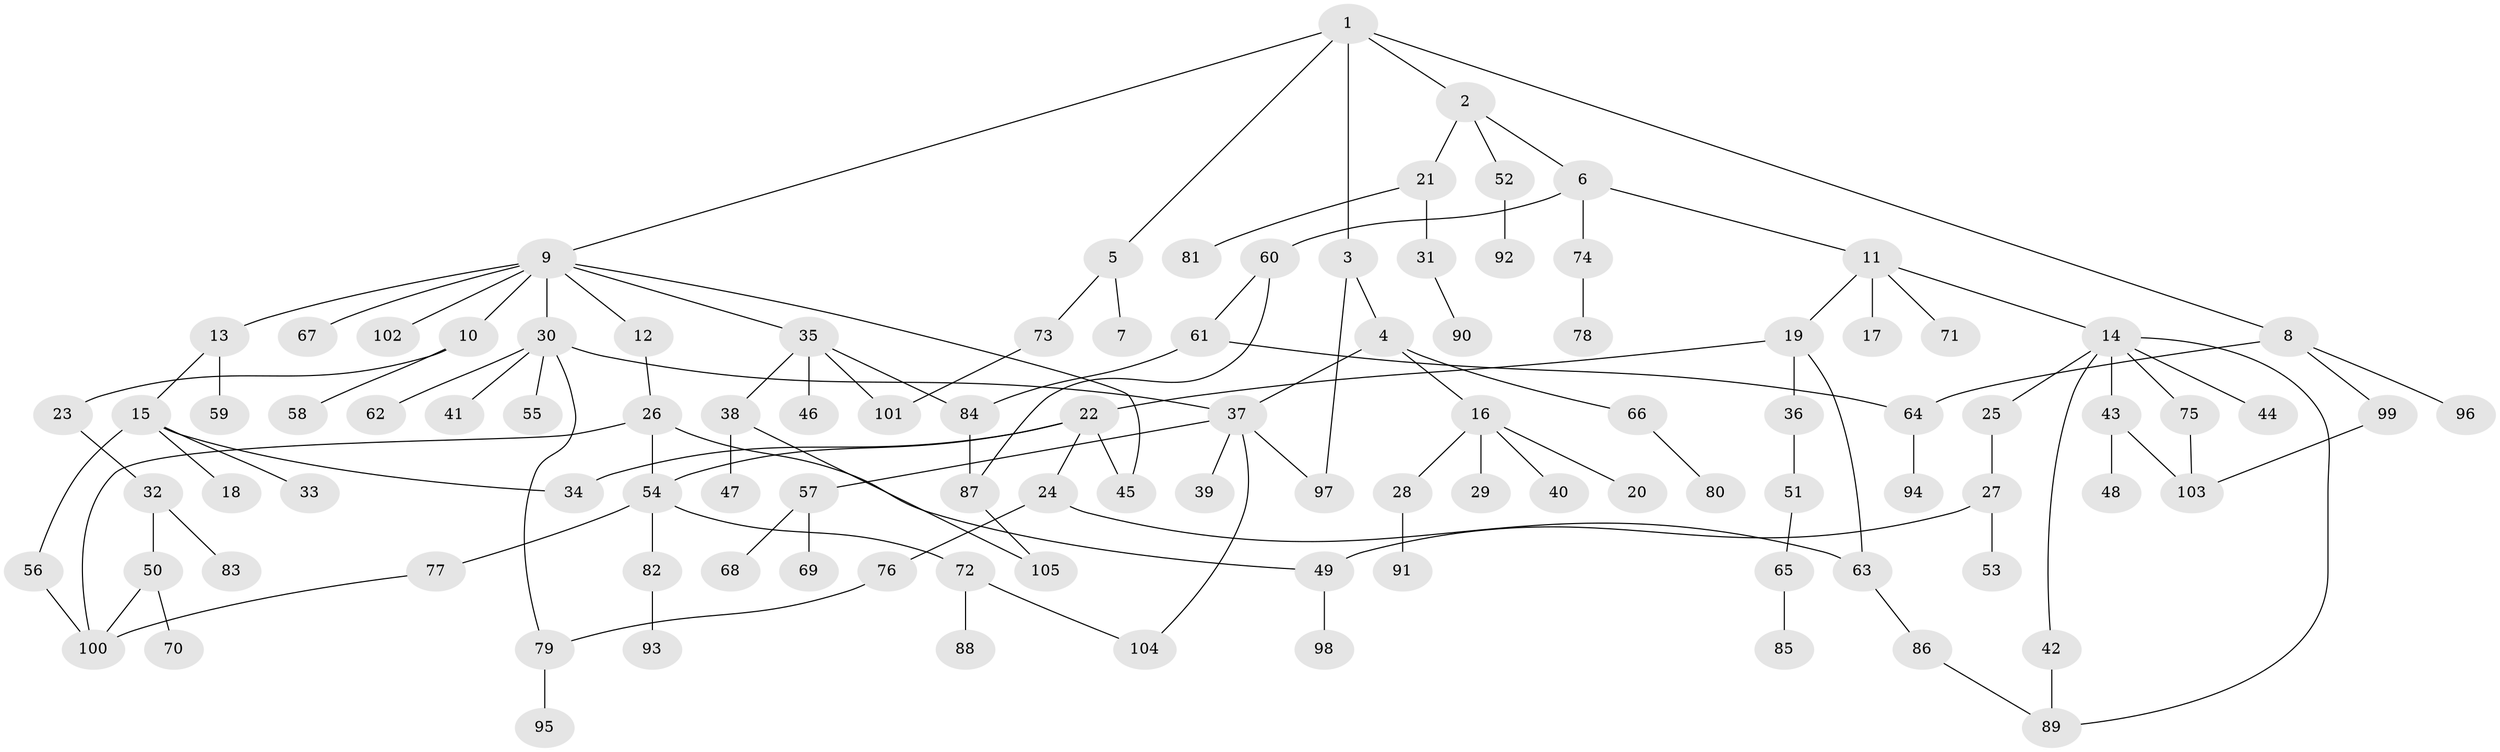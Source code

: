 // Generated by graph-tools (version 1.1) at 2025/25/03/09/25 03:25:26]
// undirected, 105 vertices, 125 edges
graph export_dot {
graph [start="1"]
  node [color=gray90,style=filled];
  1;
  2;
  3;
  4;
  5;
  6;
  7;
  8;
  9;
  10;
  11;
  12;
  13;
  14;
  15;
  16;
  17;
  18;
  19;
  20;
  21;
  22;
  23;
  24;
  25;
  26;
  27;
  28;
  29;
  30;
  31;
  32;
  33;
  34;
  35;
  36;
  37;
  38;
  39;
  40;
  41;
  42;
  43;
  44;
  45;
  46;
  47;
  48;
  49;
  50;
  51;
  52;
  53;
  54;
  55;
  56;
  57;
  58;
  59;
  60;
  61;
  62;
  63;
  64;
  65;
  66;
  67;
  68;
  69;
  70;
  71;
  72;
  73;
  74;
  75;
  76;
  77;
  78;
  79;
  80;
  81;
  82;
  83;
  84;
  85;
  86;
  87;
  88;
  89;
  90;
  91;
  92;
  93;
  94;
  95;
  96;
  97;
  98;
  99;
  100;
  101;
  102;
  103;
  104;
  105;
  1 -- 2;
  1 -- 3;
  1 -- 5;
  1 -- 8;
  1 -- 9;
  2 -- 6;
  2 -- 21;
  2 -- 52;
  3 -- 4;
  3 -- 97;
  4 -- 16;
  4 -- 37;
  4 -- 66;
  5 -- 7;
  5 -- 73;
  6 -- 11;
  6 -- 60;
  6 -- 74;
  8 -- 64;
  8 -- 96;
  8 -- 99;
  9 -- 10;
  9 -- 12;
  9 -- 13;
  9 -- 30;
  9 -- 35;
  9 -- 45;
  9 -- 67;
  9 -- 102;
  10 -- 23;
  10 -- 58;
  11 -- 14;
  11 -- 17;
  11 -- 19;
  11 -- 71;
  12 -- 26;
  13 -- 15;
  13 -- 59;
  14 -- 25;
  14 -- 42;
  14 -- 43;
  14 -- 44;
  14 -- 75;
  14 -- 89;
  15 -- 18;
  15 -- 33;
  15 -- 34;
  15 -- 56;
  16 -- 20;
  16 -- 28;
  16 -- 29;
  16 -- 40;
  19 -- 22;
  19 -- 36;
  19 -- 63;
  21 -- 31;
  21 -- 81;
  22 -- 24;
  22 -- 54;
  22 -- 45;
  22 -- 34;
  23 -- 32;
  24 -- 76;
  24 -- 63;
  25 -- 27;
  26 -- 49;
  26 -- 100;
  26 -- 54;
  27 -- 53;
  27 -- 49;
  28 -- 91;
  30 -- 41;
  30 -- 55;
  30 -- 62;
  30 -- 79;
  30 -- 37;
  31 -- 90;
  32 -- 50;
  32 -- 83;
  35 -- 38;
  35 -- 46;
  35 -- 84;
  35 -- 101;
  36 -- 51;
  37 -- 39;
  37 -- 57;
  37 -- 97;
  37 -- 104;
  38 -- 47;
  38 -- 105;
  42 -- 89;
  43 -- 48;
  43 -- 103;
  49 -- 98;
  50 -- 70;
  50 -- 100;
  51 -- 65;
  52 -- 92;
  54 -- 72;
  54 -- 77;
  54 -- 82;
  56 -- 100;
  57 -- 68;
  57 -- 69;
  60 -- 61;
  60 -- 87;
  61 -- 84;
  61 -- 64;
  63 -- 86;
  64 -- 94;
  65 -- 85;
  66 -- 80;
  72 -- 88;
  72 -- 104;
  73 -- 101;
  74 -- 78;
  75 -- 103;
  76 -- 79;
  77 -- 100;
  79 -- 95;
  82 -- 93;
  84 -- 87;
  86 -- 89;
  87 -- 105;
  99 -- 103;
}
